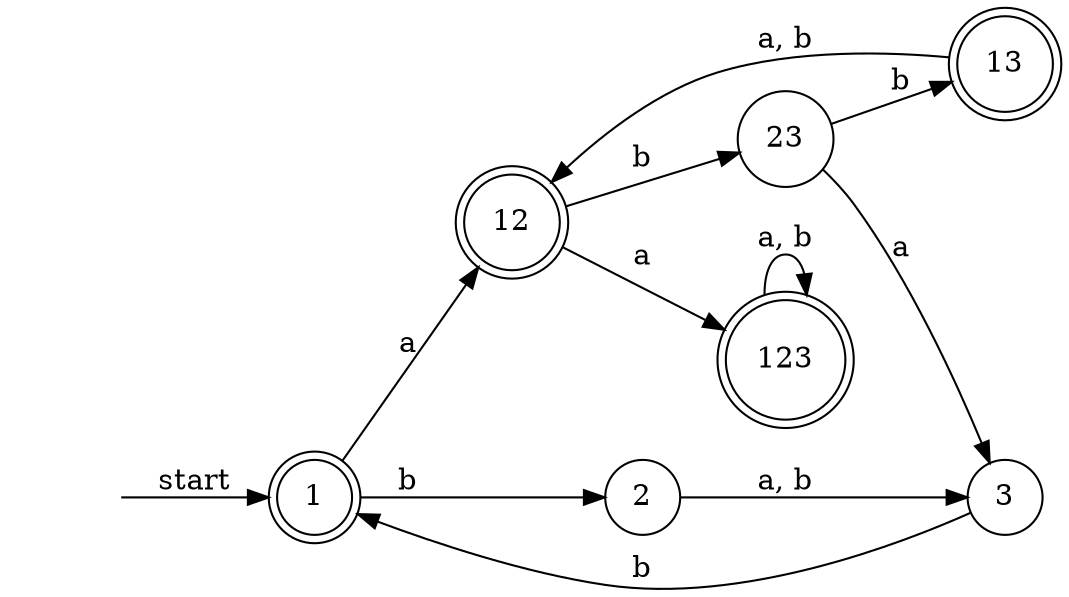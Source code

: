 digraph graph_3_3{
    rankdir=LR;

    "" [shape = none];
    1 [shape = doublecircle];
    12 [shape = doublecircle];
    13 [shape = doublecircle];
    123 [shape = doublecircle];
    node [shape = circle];

    "" -> 1 [label = "start"];          
    1 -> 12 [label = "a"];
    1 -> 2 [label = "b"];
    12 -> 123 [label = "a"];
    12 -> 23 [label = "b"];
    2 -> 3 [label = "a, b"];
    123 -> 123 [label = "a, b"];
    23 -> 3 [label = "a"];
    23 -> 13 [label = "b"];
    3 -> 1 [label = "b"];
    13 -> 12 [label = "a, b"];
}
